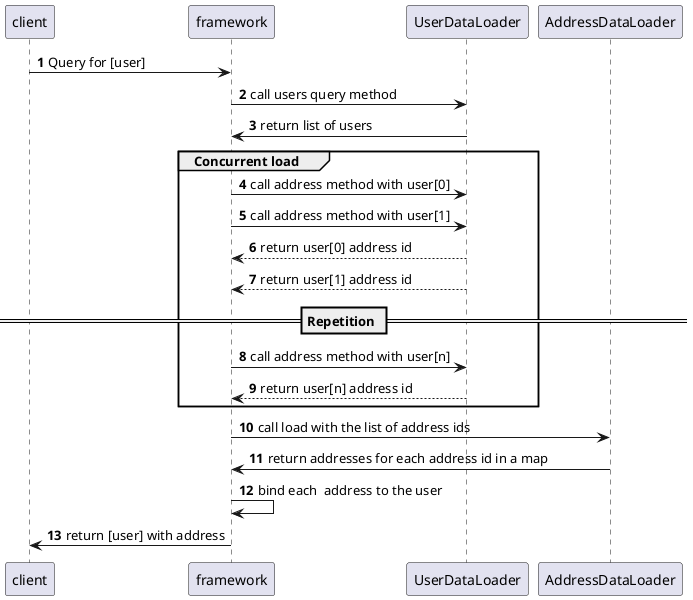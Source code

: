 @startuml
'https://plantuml.com/sequence-diagram

autonumber

client -> framework: Query for [user]
framework -> UserDataLoader: call users query method
UserDataLoader -> framework: return list of users

group Concurrent load
framework -> UserDataLoader: call address method with user[0]
framework -> UserDataLoader: call address method with user[1]
UserDataLoader --> framework: return user[0] address id
UserDataLoader --> framework: return user[1] address id
== Repetition ==
framework -> UserDataLoader: call address method with user[n]
UserDataLoader --> framework: return user[n] address id
end
framework -> AddressDataLoader: call load with the list of address ids
AddressDataLoader -> framework: return addresses for each address id in a map

framework -> framework: bind each  address to the user

framework -> client: return [user] with address

@enduml